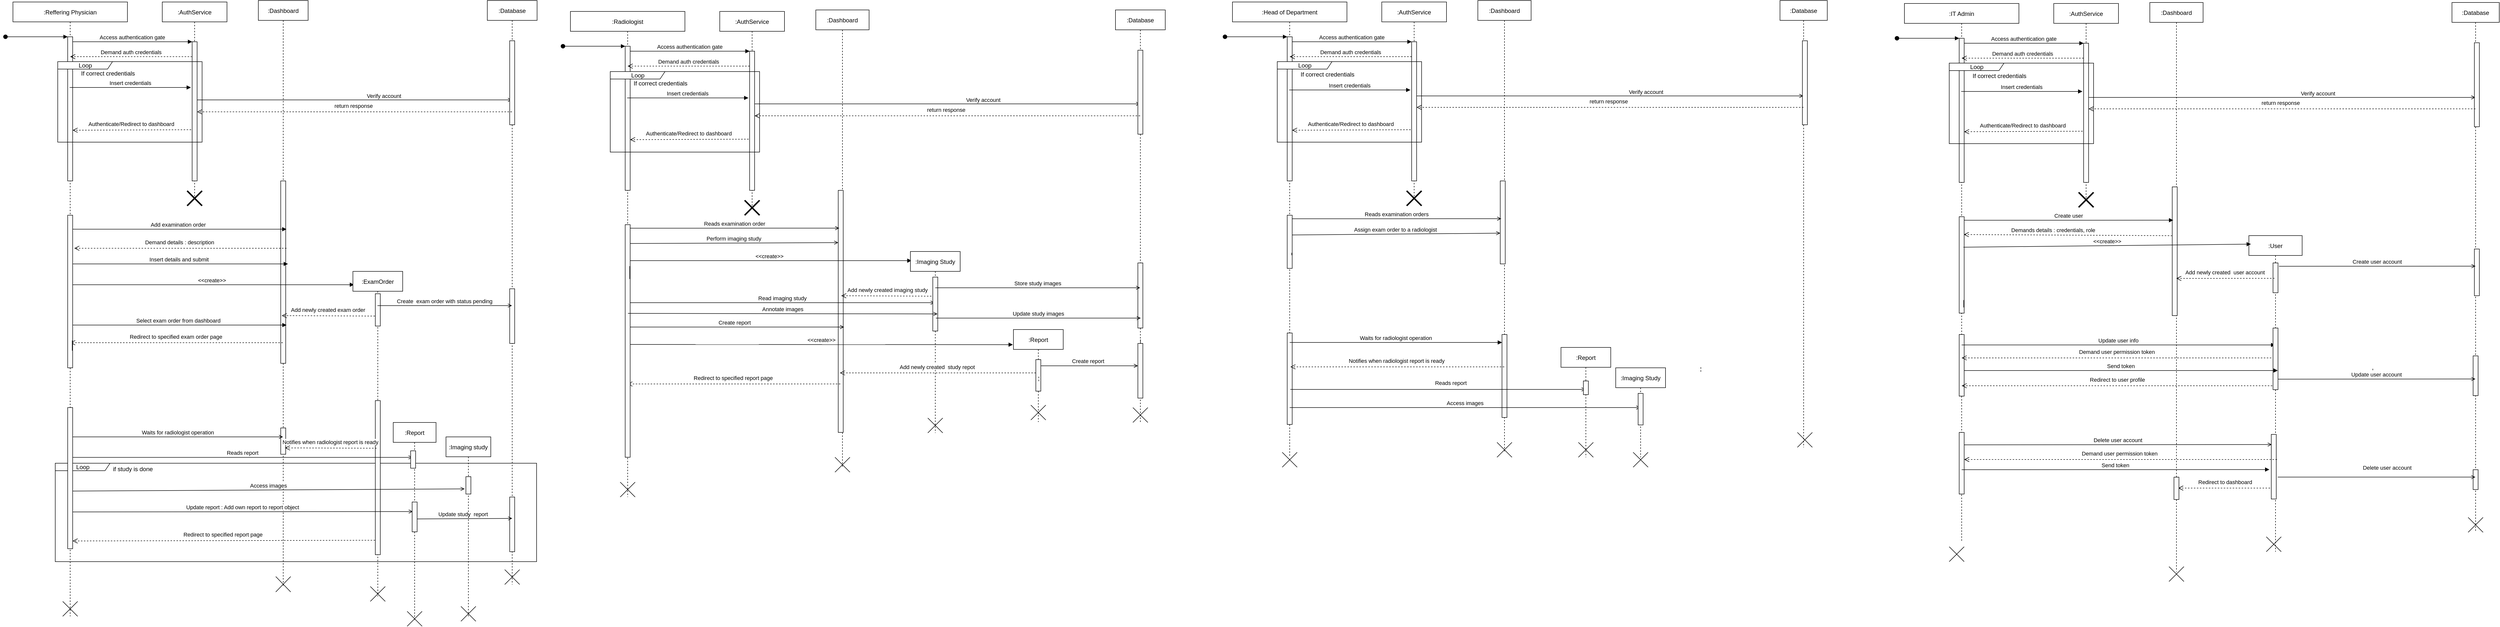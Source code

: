 <mxfile>
    <diagram id="kgpKYQtTHZ0yAKxKKP6v" name="Page-1">
        <mxGraphModel dx="2957" dy="983" grid="1" gridSize="10" guides="1" tooltips="1" connect="1" arrows="1" fold="1" page="1" pageScale="1" pageWidth="1200" pageHeight="1920" math="0" shadow="0">
            <root>
                <mxCell id="0"/>
                <mxCell id="1" parent="0"/>
                <mxCell id="320" value="Loop" style="shape=umlFrame;tabWidth=110;tabHeight=30;tabPosition=left;html=1;boundedLbl=1;labelInHeader=1;width=110;height=15;" parent="1" vertex="1">
                    <mxGeometry x="-1075" y="1012" width="967" height="198" as="geometry"/>
                </mxCell>
                <mxCell id="321" value="if study is done" style="text" parent="320" vertex="1">
                    <mxGeometry width="100" height="20" relative="1" as="geometry">
                        <mxPoint x="114" y="-2" as="offset"/>
                    </mxGeometry>
                </mxCell>
                <mxCell id="63" value=":Reffering Physician" style="shape=umlLifeline;perimeter=lifelinePerimeter;container=1;collapsible=0;recursiveResize=0;rounded=0;shadow=0;strokeWidth=1;" parent="1" vertex="1">
                    <mxGeometry x="-1160" y="84" width="230" height="1236" as="geometry"/>
                </mxCell>
                <mxCell id="64" value="" style="points=[];perimeter=orthogonalPerimeter;rounded=0;shadow=0;strokeWidth=1;" parent="63" vertex="1">
                    <mxGeometry x="110" y="70" width="10" height="290" as="geometry"/>
                </mxCell>
                <mxCell id="65" value="" style="verticalAlign=bottom;startArrow=oval;endArrow=block;startSize=8;shadow=0;strokeWidth=1;" parent="63" target="64" edge="1">
                    <mxGeometry x="0.167" y="10" relative="1" as="geometry">
                        <mxPoint x="-15" y="70" as="sourcePoint"/>
                        <mxPoint as="offset"/>
                    </mxGeometry>
                </mxCell>
                <mxCell id="94" value="" style="points=[];perimeter=orthogonalPerimeter;rounded=0;shadow=0;strokeWidth=1;" parent="63" vertex="1">
                    <mxGeometry x="110" y="816" width="10" height="284" as="geometry"/>
                </mxCell>
                <mxCell id="106" value="" style="shape=umlDestroy;" parent="63" vertex="1">
                    <mxGeometry x="100" y="1206" width="30" height="30" as="geometry"/>
                </mxCell>
                <mxCell id="67" value=":AuthService" style="shape=umlLifeline;perimeter=lifelinePerimeter;container=1;collapsible=0;recursiveResize=0;rounded=0;shadow=0;strokeWidth=1;" parent="1" vertex="1">
                    <mxGeometry x="-860" y="84" width="130" height="400" as="geometry"/>
                </mxCell>
                <mxCell id="68" value="" style="points=[];perimeter=orthogonalPerimeter;rounded=0;shadow=0;strokeWidth=1;" parent="67" vertex="1">
                    <mxGeometry x="60" y="80" width="10" height="280" as="geometry"/>
                </mxCell>
                <mxCell id="69" value="Demand auth credentials" style="verticalAlign=bottom;endArrow=open;dashed=1;endSize=8;exitX=0;exitY=0.95;shadow=0;strokeWidth=1;" parent="67" target="63" edge="1">
                    <mxGeometry relative="1" as="geometry">
                        <mxPoint x="-115" y="110.0" as="targetPoint"/>
                        <mxPoint x="60" y="110.0" as="sourcePoint"/>
                    </mxGeometry>
                </mxCell>
                <mxCell id="70" value="Loop" style="shape=umlFrame;tabWidth=110;tabHeight=30;tabPosition=left;html=1;boundedLbl=1;labelInHeader=1;width=110;height=15;" parent="67" vertex="1">
                    <mxGeometry x="-210" y="120" width="290" height="162" as="geometry"/>
                </mxCell>
                <mxCell id="71" value="If correct credentials" style="text" parent="70" vertex="1">
                    <mxGeometry width="100" height="20" relative="1" as="geometry">
                        <mxPoint x="45" y="10" as="offset"/>
                    </mxGeometry>
                </mxCell>
                <mxCell id="72" value="" style="shape=umlDestroy;whiteSpace=wrap;html=1;strokeWidth=3;" parent="67" vertex="1">
                    <mxGeometry x="50" y="380" width="30" height="30" as="geometry"/>
                </mxCell>
                <mxCell id="73" value="Access authentication gate" style="verticalAlign=bottom;endArrow=block;entryX=0;entryY=0;shadow=0;strokeWidth=1;" parent="1" source="64" target="68" edge="1">
                    <mxGeometry relative="1" as="geometry">
                        <mxPoint x="-875" y="164" as="sourcePoint"/>
                    </mxGeometry>
                </mxCell>
                <mxCell id="74" value="Authenticate/Redirect to dashboard" style="verticalAlign=bottom;endArrow=open;dashed=1;endSize=8;exitX=0;exitY=0.95;shadow=0;strokeWidth=1;entryX=0.103;entryY=0.75;entryDx=0;entryDy=0;entryPerimeter=0;" parent="1" edge="1">
                    <mxGeometry x="0.006" y="-3" relative="1" as="geometry">
                        <mxPoint x="-1040.13" y="342" as="targetPoint"/>
                        <mxPoint x="-802" y="341.0" as="sourcePoint"/>
                        <mxPoint as="offset"/>
                    </mxGeometry>
                </mxCell>
                <mxCell id="75" value="Verify account" style="verticalAlign=bottom;endArrow=open;shadow=0;strokeWidth=1;endFill=0;" parent="1" target="107" edge="1">
                    <mxGeometry x="0.187" y="-1" relative="1" as="geometry">
                        <mxPoint x="-790" y="281.0" as="sourcePoint"/>
                        <mxPoint x="-230.3" y="281.375" as="targetPoint"/>
                        <mxPoint as="offset"/>
                    </mxGeometry>
                </mxCell>
                <mxCell id="76" value=":Dashboard" style="shape=umlLifeline;perimeter=lifelinePerimeter;container=1;collapsible=0;recursiveResize=0;rounded=0;shadow=0;strokeWidth=1;" parent="1" vertex="1">
                    <mxGeometry x="-667" y="81" width="100" height="1180" as="geometry"/>
                </mxCell>
                <mxCell id="77" value="" style="points=[];perimeter=orthogonalPerimeter;rounded=0;shadow=0;strokeWidth=1;" parent="76" vertex="1">
                    <mxGeometry x="45" y="363" width="10" height="367" as="geometry"/>
                </mxCell>
                <mxCell id="78" value="" style="shape=umlDestroy;" parent="76" vertex="1">
                    <mxGeometry x="35" y="1159" width="30" height="31" as="geometry"/>
                </mxCell>
                <mxCell id="315" value="" style="points=[];perimeter=orthogonalPerimeter;rounded=0;shadow=0;strokeWidth=1;" parent="76" vertex="1">
                    <mxGeometry x="45" y="860" width="10" height="53" as="geometry"/>
                </mxCell>
                <mxCell id="79" value="Add examination order" style="verticalAlign=bottom;endArrow=block;shadow=0;strokeWidth=1;exitX=0.518;exitY=0.551;exitDx=0;exitDy=0;exitPerimeter=0;startArrow=none;" parent="1" edge="1">
                    <mxGeometry relative="1" as="geometry">
                        <mxPoint x="-1044.82" y="541.157" as="sourcePoint"/>
                        <mxPoint x="-610.5" y="541.157" as="targetPoint"/>
                    </mxGeometry>
                </mxCell>
                <mxCell id="80" value="Demand details : description" style="verticalAlign=bottom;endArrow=open;dashed=1;endSize=8;shadow=0;strokeWidth=1;entryX=0.536;entryY=0.627;entryDx=0;entryDy=0;entryPerimeter=0;" parent="1" edge="1">
                    <mxGeometry x="0.006" y="-3" relative="1" as="geometry">
                        <mxPoint x="-1036.72" y="579.49" as="targetPoint"/>
                        <mxPoint x="-610.5" y="579.49" as="sourcePoint"/>
                        <mxPoint as="offset"/>
                    </mxGeometry>
                </mxCell>
                <mxCell id="81" value="Insert details and submit" style="verticalAlign=bottom;endArrow=block;shadow=0;strokeWidth=1;" parent="1" edge="1">
                    <mxGeometry relative="1" as="geometry">
                        <mxPoint x="-1044.611" y="611" as="sourcePoint"/>
                        <mxPoint x="-607.5" y="611" as="targetPoint"/>
                    </mxGeometry>
                </mxCell>
                <mxCell id="82" value="Add newly created exam order" style="verticalAlign=bottom;endArrow=open;dashed=1;endSize=8;shadow=0;strokeWidth=1;exitX=0.442;exitY=0.116;exitDx=0;exitDy=0;exitPerimeter=0;" parent="1" edge="1">
                    <mxGeometry x="0.006" y="-3" relative="1" as="geometry">
                        <mxPoint x="-620" y="715" as="targetPoint"/>
                        <mxPoint x="-432.8" y="715.92" as="sourcePoint"/>
                        <mxPoint as="offset"/>
                    </mxGeometry>
                </mxCell>
                <mxCell id="84" value="&lt;&lt;create&gt;&gt;" style="verticalAlign=bottom;endArrow=block;shadow=0;strokeWidth=1;entryX=0.023;entryY=0.041;entryDx=0;entryDy=0;entryPerimeter=0;" parent="1" source="63" target="91" edge="1">
                    <mxGeometry relative="1" as="geometry">
                        <mxPoint x="-1010" y="652" as="sourcePoint"/>
                        <mxPoint x="-539.4" y="651.552" as="targetPoint"/>
                    </mxGeometry>
                </mxCell>
                <mxCell id="85" value="Select exam order from dashboard" style="verticalAlign=bottom;endArrow=block;shadow=0;strokeWidth=1;" parent="1" source="63" edge="1">
                    <mxGeometry relative="1" as="geometry">
                        <mxPoint x="-979.75" y="734" as="sourcePoint"/>
                        <mxPoint x="-610.25" y="734" as="targetPoint"/>
                    </mxGeometry>
                </mxCell>
                <mxCell id="87" value="Redirect to specified exam order page" style="verticalAlign=bottom;endArrow=open;dashed=1;endSize=8;shadow=0;strokeWidth=1;exitX=0.417;exitY=0.887;exitDx=0;exitDy=0;exitPerimeter=0;" parent="1" source="77" target="63" edge="1">
                    <mxGeometry x="0.004" y="-3" relative="1" as="geometry">
                        <mxPoint x="-984.95" y="771" as="targetPoint"/>
                        <mxPoint x="-609.05" y="771" as="sourcePoint"/>
                        <mxPoint as="offset"/>
                    </mxGeometry>
                </mxCell>
                <mxCell id="88" value="Insert credentials" style="verticalAlign=bottom;endArrow=block;entryX=0;entryY=0;shadow=0;strokeWidth=1;" parent="1" edge="1">
                    <mxGeometry relative="1" as="geometry">
                        <mxPoint x="-1046.038" y="255.998" as="sourcePoint"/>
                        <mxPoint x="-802.5" y="255.998" as="targetPoint"/>
                    </mxGeometry>
                </mxCell>
                <mxCell id="66" value="" style="points=[];perimeter=orthogonalPerimeter;rounded=0;shadow=0;strokeWidth=1;" parent="1" vertex="1">
                    <mxGeometry x="-1050" y="513" width="10" height="307" as="geometry"/>
                </mxCell>
                <mxCell id="90" value="" style="verticalAlign=bottom;endArrow=none;shadow=0;strokeWidth=1;exitX=0.518;exitY=0.551;exitDx=0;exitDy=0;exitPerimeter=0;" parent="1" source="63" target="66" edge="1">
                    <mxGeometry relative="1" as="geometry">
                        <mxPoint x="-1040.86" y="563.37" as="sourcePoint"/>
                        <mxPoint x="-610.5" y="563.37" as="targetPoint"/>
                    </mxGeometry>
                </mxCell>
                <mxCell id="91" value=":ExamOrder" style="shape=umlLifeline;perimeter=lifelinePerimeter;container=1;collapsible=0;recursiveResize=0;rounded=0;shadow=0;strokeWidth=1;" parent="1" vertex="1">
                    <mxGeometry x="-477" y="626" width="100" height="654" as="geometry"/>
                </mxCell>
                <mxCell id="92" value="" style="points=[];perimeter=orthogonalPerimeter;rounded=0;shadow=0;strokeWidth=1;" parent="91" vertex="1">
                    <mxGeometry x="45" y="260" width="10" height="310" as="geometry"/>
                </mxCell>
                <mxCell id="171" value="" style="points=[];perimeter=orthogonalPerimeter;rounded=0;shadow=0;strokeWidth=1;" parent="91" vertex="1">
                    <mxGeometry x="45" y="45" width="10" height="65" as="geometry"/>
                </mxCell>
                <mxCell id="95" value="Waits for radiologist operation" style="verticalAlign=bottom;endArrow=open;shadow=0;strokeWidth=1;endFill=0;" parent="1" target="76" edge="1">
                    <mxGeometry relative="1" as="geometry">
                        <mxPoint x="-1040.001" y="959" as="sourcePoint"/>
                        <mxPoint x="-650" y="959" as="targetPoint"/>
                    </mxGeometry>
                </mxCell>
                <mxCell id="96" value="Notifies when radiologist report is ready" style="verticalAlign=bottom;endArrow=open;dashed=1;endSize=8;shadow=0;strokeWidth=1;exitX=0.474;exitY=0.611;exitDx=0;exitDy=0;exitPerimeter=0;entryX=0.535;entryY=0.783;entryDx=0;entryDy=0;entryPerimeter=0;" parent="1" edge="1">
                    <mxGeometry x="0.006" y="-3" relative="1" as="geometry">
                        <mxPoint x="-613.5" y="981.157" as="targetPoint"/>
                        <mxPoint x="-429.6" y="981.82" as="sourcePoint"/>
                        <mxPoint as="offset"/>
                    </mxGeometry>
                </mxCell>
                <mxCell id="97" value="Access images" style="verticalAlign=bottom;endArrow=open;shadow=0;strokeWidth=1;endFill=0;entryX=-0.266;entryY=0.705;entryDx=0;entryDy=0;entryPerimeter=0;" parent="1" target="313" edge="1">
                    <mxGeometry relative="1" as="geometry">
                        <mxPoint x="-1040.001" y="1068" as="sourcePoint"/>
                        <mxPoint x="-490.5" y="1068" as="targetPoint"/>
                    </mxGeometry>
                </mxCell>
                <mxCell id="99" value="Reads report" style="verticalAlign=bottom;endArrow=open;shadow=0;strokeWidth=1;endFill=0;entryX=0.453;entryY=0.163;entryDx=0;entryDy=0;entryPerimeter=0;" parent="1" edge="1">
                    <mxGeometry relative="1" as="geometry">
                        <mxPoint x="-1040" y="1000.2" as="sourcePoint"/>
                        <mxPoint x="-357.042" y="1000.2" as="targetPoint"/>
                    </mxGeometry>
                </mxCell>
                <mxCell id="104" value="Update report : Add own report to report object" style="verticalAlign=bottom;endArrow=open;shadow=0;strokeWidth=1;endFill=0;entryX=0.456;entryY=0.448;entryDx=0;entryDy=0;entryPerimeter=0;" parent="1" target="306" edge="1">
                    <mxGeometry relative="1" as="geometry">
                        <mxPoint x="-1040" y="1110" as="sourcePoint"/>
                        <mxPoint x="-485" y="1110" as="targetPoint"/>
                    </mxGeometry>
                </mxCell>
                <mxCell id="107" value=":Database" style="shape=umlLifeline;perimeter=lifelinePerimeter;container=1;collapsible=0;recursiveResize=0;rounded=0;shadow=0;strokeWidth=1;" parent="1" vertex="1">
                    <mxGeometry x="-207" y="81" width="100" height="1175" as="geometry"/>
                </mxCell>
                <mxCell id="108" value="" style="points=[];perimeter=orthogonalPerimeter;rounded=0;shadow=0;strokeWidth=1;" parent="107" vertex="1">
                    <mxGeometry x="45" y="81" width="10" height="169" as="geometry"/>
                </mxCell>
                <mxCell id="110" value="" style="points=[];perimeter=orthogonalPerimeter;rounded=0;shadow=0;strokeWidth=1;" parent="107" vertex="1">
                    <mxGeometry x="45" y="580" width="10" height="110" as="geometry"/>
                </mxCell>
                <mxCell id="114" value="" style="shape=umlDestroy;" parent="107" vertex="1">
                    <mxGeometry x="35" y="1145" width="30" height="30" as="geometry"/>
                </mxCell>
                <mxCell id="301" value="" style="points=[];perimeter=orthogonalPerimeter;rounded=0;shadow=0;strokeWidth=1;" parent="107" vertex="1">
                    <mxGeometry x="45" y="999" width="10" height="110" as="geometry"/>
                </mxCell>
                <mxCell id="109" value="return response" style="verticalAlign=bottom;endArrow=open;dashed=1;endSize=8;shadow=0;strokeWidth=1;" parent="1" source="107" edge="1">
                    <mxGeometry x="0.006" y="-3" relative="1" as="geometry">
                        <mxPoint x="-790" y="305" as="targetPoint"/>
                        <mxPoint x="-227.9" y="307.05" as="sourcePoint"/>
                        <mxPoint as="offset"/>
                    </mxGeometry>
                </mxCell>
                <mxCell id="111" value="Create  exam order with status pending" style="verticalAlign=bottom;endArrow=open;shadow=0;strokeWidth=1;startArrow=none;exitX=0.494;exitY=0.182;exitDx=0;exitDy=0;exitPerimeter=0;endFill=0;" parent="1" target="107" edge="1">
                    <mxGeometry relative="1" as="geometry">
                        <mxPoint x="-427.6" y="694.84" as="sourcePoint"/>
                        <mxPoint x="-220" y="695" as="targetPoint"/>
                    </mxGeometry>
                </mxCell>
                <mxCell id="113" value="Update study  report" style="verticalAlign=bottom;endArrow=open;shadow=0;strokeWidth=1;startArrow=none;exitX=0.403;exitY=0.319;exitDx=0;exitDy=0;exitPerimeter=0;endFill=0;" parent="1" edge="1">
                    <mxGeometry relative="1" as="geometry">
                        <mxPoint x="-353.97" y="1124.14" as="sourcePoint"/>
                        <mxPoint x="-157" y="1123" as="targetPoint"/>
                    </mxGeometry>
                </mxCell>
                <mxCell id="115" value=":Radiologist" style="shape=umlLifeline;perimeter=lifelinePerimeter;container=1;collapsible=0;recursiveResize=0;rounded=0;shadow=0;strokeWidth=1;" parent="1" vertex="1">
                    <mxGeometry x="-40" y="103" width="230" height="977" as="geometry"/>
                </mxCell>
                <mxCell id="116" value="" style="points=[];perimeter=orthogonalPerimeter;rounded=0;shadow=0;strokeWidth=1;" parent="115" vertex="1">
                    <mxGeometry x="110" y="70" width="10" height="290" as="geometry"/>
                </mxCell>
                <mxCell id="117" value="" style="verticalAlign=bottom;startArrow=oval;endArrow=block;startSize=8;shadow=0;strokeWidth=1;" parent="115" target="116" edge="1">
                    <mxGeometry x="0.167" y="10" relative="1" as="geometry">
                        <mxPoint x="-15" y="70" as="sourcePoint"/>
                        <mxPoint as="offset"/>
                    </mxGeometry>
                </mxCell>
                <mxCell id="119" value="" style="shape=umlDestroy;" parent="115" vertex="1">
                    <mxGeometry x="100" y="947" width="30" height="30" as="geometry"/>
                </mxCell>
                <mxCell id="120" value=":AuthService" style="shape=umlLifeline;perimeter=lifelinePerimeter;container=1;collapsible=0;recursiveResize=0;rounded=0;shadow=0;strokeWidth=1;" parent="1" vertex="1">
                    <mxGeometry x="260" y="103" width="130" height="400" as="geometry"/>
                </mxCell>
                <mxCell id="121" value="" style="points=[];perimeter=orthogonalPerimeter;rounded=0;shadow=0;strokeWidth=1;" parent="120" vertex="1">
                    <mxGeometry x="60" y="80" width="10" height="280" as="geometry"/>
                </mxCell>
                <mxCell id="122" value="Demand auth credentials" style="verticalAlign=bottom;endArrow=open;dashed=1;endSize=8;exitX=0;exitY=0.95;shadow=0;strokeWidth=1;" parent="120" target="115" edge="1">
                    <mxGeometry relative="1" as="geometry">
                        <mxPoint x="-115" y="110.0" as="targetPoint"/>
                        <mxPoint x="60" y="110.0" as="sourcePoint"/>
                    </mxGeometry>
                </mxCell>
                <mxCell id="123" value="Loop" style="shape=umlFrame;tabWidth=110;tabHeight=30;tabPosition=left;html=1;boundedLbl=1;labelInHeader=1;width=110;height=15;" parent="120" vertex="1">
                    <mxGeometry x="-220" y="121" width="300" height="162" as="geometry"/>
                </mxCell>
                <mxCell id="124" value="If correct credentials" style="text" parent="123" vertex="1">
                    <mxGeometry width="100" height="20" relative="1" as="geometry">
                        <mxPoint x="45" y="10" as="offset"/>
                    </mxGeometry>
                </mxCell>
                <mxCell id="125" value="" style="shape=umlDestroy;whiteSpace=wrap;html=1;strokeWidth=3;" parent="120" vertex="1">
                    <mxGeometry x="50" y="380" width="30" height="30" as="geometry"/>
                </mxCell>
                <mxCell id="126" value="Access authentication gate" style="verticalAlign=bottom;endArrow=block;entryX=0;entryY=0;shadow=0;strokeWidth=1;" parent="1" source="116" target="121" edge="1">
                    <mxGeometry relative="1" as="geometry">
                        <mxPoint x="245" y="183" as="sourcePoint"/>
                    </mxGeometry>
                </mxCell>
                <mxCell id="127" value="Authenticate/Redirect to dashboard" style="verticalAlign=bottom;endArrow=open;dashed=1;endSize=8;exitX=0;exitY=0.95;shadow=0;strokeWidth=1;entryX=0.103;entryY=0.75;entryDx=0;entryDy=0;entryPerimeter=0;" parent="1" edge="1">
                    <mxGeometry x="0.006" y="-3" relative="1" as="geometry">
                        <mxPoint x="79.87" y="361" as="targetPoint"/>
                        <mxPoint x="318" y="360.0" as="sourcePoint"/>
                        <mxPoint as="offset"/>
                    </mxGeometry>
                </mxCell>
                <mxCell id="128" value="Verify account" style="verticalAlign=bottom;endArrow=open;shadow=0;strokeWidth=1;endFill=0;" parent="1" edge="1">
                    <mxGeometry x="0.187" y="-1" relative="1" as="geometry">
                        <mxPoint x="330" y="289.0" as="sourcePoint"/>
                        <mxPoint x="1104.5" y="289.0" as="targetPoint"/>
                        <mxPoint as="offset"/>
                    </mxGeometry>
                </mxCell>
                <mxCell id="129" value=":Dashboard" style="shape=umlLifeline;perimeter=lifelinePerimeter;container=1;collapsible=0;recursiveResize=0;rounded=0;shadow=0;strokeWidth=1;" parent="1" vertex="1">
                    <mxGeometry x="453" y="100" width="107" height="920" as="geometry"/>
                </mxCell>
                <mxCell id="130" value="" style="points=[];perimeter=orthogonalPerimeter;rounded=0;shadow=0;strokeWidth=1;" parent="129" vertex="1">
                    <mxGeometry x="45" y="363" width="10" height="487" as="geometry"/>
                </mxCell>
                <mxCell id="157" value="Perform imaging study" style="verticalAlign=bottom;endArrow=open;shadow=0;strokeWidth=1;exitX=0.847;exitY=0.081;exitDx=0;exitDy=0;exitPerimeter=0;startArrow=none;endFill=0;" parent="129" source="140" edge="1">
                    <mxGeometry relative="1" as="geometry">
                        <mxPoint x="-389.32" y="468.157" as="sourcePoint"/>
                        <mxPoint x="45" y="468.157" as="targetPoint"/>
                    </mxGeometry>
                </mxCell>
                <mxCell id="134" value="Read imaging study" style="verticalAlign=bottom;endArrow=open;shadow=0;strokeWidth=1;exitX=1.067;exitY=0.348;exitDx=0;exitDy=0;exitPerimeter=0;endFill=0;" parent="129" edge="1">
                    <mxGeometry relative="1" as="geometry">
                        <mxPoint x="-373.0" y="588.996" as="sourcePoint"/>
                        <mxPoint x="238.83" y="588.996" as="targetPoint"/>
                    </mxGeometry>
                </mxCell>
                <mxCell id="132" value="Reads examination order" style="verticalAlign=bottom;endArrow=open;shadow=0;strokeWidth=1;exitX=0.518;exitY=0.551;exitDx=0;exitDy=0;exitPerimeter=0;startArrow=none;endFill=0;" parent="1" edge="1">
                    <mxGeometry relative="1" as="geometry">
                        <mxPoint x="80.0" y="539.157" as="sourcePoint"/>
                        <mxPoint x="500" y="539" as="targetPoint"/>
                    </mxGeometry>
                </mxCell>
                <mxCell id="135" value="Add newly created imaging study" style="verticalAlign=bottom;endArrow=open;dashed=1;endSize=8;shadow=0;strokeWidth=1;exitX=0.442;exitY=0.116;exitDx=0;exitDy=0;exitPerimeter=0;" parent="1" edge="1">
                    <mxGeometry x="0.006" y="-3" relative="1" as="geometry">
                        <mxPoint x="504" y="675" as="targetPoint"/>
                        <mxPoint x="691.2" y="675.92" as="sourcePoint"/>
                        <mxPoint as="offset"/>
                    </mxGeometry>
                </mxCell>
                <mxCell id="136" value="&lt;&lt;create&gt;&gt;" style="verticalAlign=bottom;endArrow=block;shadow=0;strokeWidth=1;entryX=0.023;entryY=0.041;entryDx=0;entryDy=0;entryPerimeter=0;" parent="1" edge="1">
                    <mxGeometry relative="1" as="geometry">
                        <mxPoint x="74.5" y="604.42" as="sourcePoint"/>
                        <mxPoint x="645.3" y="604.42" as="targetPoint"/>
                    </mxGeometry>
                </mxCell>
                <mxCell id="137" value="Create report" style="verticalAlign=bottom;endArrow=open;shadow=0;strokeWidth=1;endFill=0;" parent="1" edge="1">
                    <mxGeometry relative="1" as="geometry">
                        <mxPoint x="70" y="738" as="sourcePoint"/>
                        <mxPoint x="509.75" y="738" as="targetPoint"/>
                    </mxGeometry>
                </mxCell>
                <mxCell id="138" value="Redirect to specified report page" style="verticalAlign=bottom;endArrow=open;dashed=1;endSize=8;shadow=0;strokeWidth=1;exitX=0.417;exitY=0.887;exitDx=0;exitDy=0;exitPerimeter=0;" parent="1" edge="1">
                    <mxGeometry x="0.006" y="-3" relative="1" as="geometry">
                        <mxPoint x="74.324" y="852.529" as="targetPoint"/>
                        <mxPoint x="502.17" y="852.529" as="sourcePoint"/>
                        <mxPoint as="offset"/>
                    </mxGeometry>
                </mxCell>
                <mxCell id="139" value="Insert credentials" style="verticalAlign=bottom;endArrow=block;entryX=0;entryY=0;shadow=0;strokeWidth=1;" parent="1" edge="1">
                    <mxGeometry relative="1" as="geometry">
                        <mxPoint x="74.071" y="276.998" as="sourcePoint"/>
                        <mxPoint x="317.5" y="276.998" as="targetPoint"/>
                    </mxGeometry>
                </mxCell>
                <mxCell id="140" value="" style="points=[];perimeter=orthogonalPerimeter;rounded=0;shadow=0;strokeWidth=1;" parent="1" vertex="1">
                    <mxGeometry x="70" y="532" width="10" height="468" as="geometry"/>
                </mxCell>
                <mxCell id="141" value="" style="verticalAlign=bottom;endArrow=none;shadow=0;strokeWidth=1;exitX=0.518;exitY=0.551;exitDx=0;exitDy=0;exitPerimeter=0;" parent="1" source="115" target="140" edge="1">
                    <mxGeometry relative="1" as="geometry">
                        <mxPoint x="79.14" y="582.37" as="sourcePoint"/>
                        <mxPoint x="509.5" y="582.37" as="targetPoint"/>
                    </mxGeometry>
                </mxCell>
                <mxCell id="142" value=":Imaging Study" style="shape=umlLifeline;perimeter=lifelinePerimeter;container=1;collapsible=0;recursiveResize=0;rounded=0;shadow=0;strokeWidth=1;" parent="1" vertex="1">
                    <mxGeometry x="643" y="586" width="100" height="365" as="geometry"/>
                </mxCell>
                <mxCell id="172" value="" style="points=[];perimeter=orthogonalPerimeter;rounded=0;shadow=0;strokeWidth=1;" parent="142" vertex="1">
                    <mxGeometry x="45" y="51.5" width="10" height="108.5" as="geometry"/>
                </mxCell>
                <mxCell id="177" value="" style="shape=umlDestroy;" parent="142" vertex="1">
                    <mxGeometry x="35" y="335" width="30" height="30" as="geometry"/>
                </mxCell>
                <mxCell id="150" value=":Database" style="shape=umlLifeline;perimeter=lifelinePerimeter;container=1;collapsible=0;recursiveResize=0;rounded=0;shadow=0;strokeWidth=1;" parent="1" vertex="1">
                    <mxGeometry x="1055" y="100" width="100" height="830" as="geometry"/>
                </mxCell>
                <mxCell id="151" value="" style="points=[];perimeter=orthogonalPerimeter;rounded=0;shadow=0;strokeWidth=1;" parent="150" vertex="1">
                    <mxGeometry x="45" y="81" width="10" height="169" as="geometry"/>
                </mxCell>
                <mxCell id="152" value="" style="points=[];perimeter=orthogonalPerimeter;rounded=0;shadow=0;strokeWidth=1;" parent="150" vertex="1">
                    <mxGeometry x="45" y="509" width="10" height="131" as="geometry"/>
                </mxCell>
                <mxCell id="153" value="" style="shape=umlDestroy;" parent="150" vertex="1">
                    <mxGeometry x="35" y="800" width="30" height="30" as="geometry"/>
                </mxCell>
                <mxCell id="154" value="return response" style="verticalAlign=bottom;endArrow=open;dashed=1;endSize=8;shadow=0;strokeWidth=1;" parent="1" edge="1">
                    <mxGeometry x="0.006" y="-3" relative="1" as="geometry">
                        <mxPoint x="330" y="313" as="targetPoint"/>
                        <mxPoint x="1104.5" y="313" as="sourcePoint"/>
                        <mxPoint as="offset"/>
                    </mxGeometry>
                </mxCell>
                <mxCell id="155" value="Store study images" style="verticalAlign=bottom;endArrow=open;shadow=0;strokeWidth=1;startArrow=none;endFill=0;" parent="1" target="150" edge="1">
                    <mxGeometry relative="1" as="geometry">
                        <mxPoint x="693" y="659" as="sourcePoint"/>
                        <mxPoint x="900" y="656" as="targetPoint"/>
                    </mxGeometry>
                </mxCell>
                <mxCell id="158" value=":Report" style="shape=umlLifeline;perimeter=lifelinePerimeter;container=1;collapsible=0;recursiveResize=0;rounded=0;shadow=0;strokeWidth=1;" parent="1" vertex="1">
                    <mxGeometry x="850" y="743" width="100" height="186" as="geometry"/>
                </mxCell>
                <mxCell id="160" value="" style="shape=umlDestroy;" parent="158" vertex="1">
                    <mxGeometry x="35" y="152" width="30" height="30" as="geometry"/>
                </mxCell>
                <mxCell id="161" value="&lt;&lt;create&gt;&gt;" style="verticalAlign=bottom;endArrow=block;shadow=0;strokeWidth=1;entryX=-0.012;entryY=0.033;entryDx=0;entryDy=0;entryPerimeter=0;" parent="1" edge="1">
                    <mxGeometry relative="1" as="geometry">
                        <mxPoint x="80" y="773" as="sourcePoint"/>
                        <mxPoint x="848.8" y="773.46" as="targetPoint"/>
                    </mxGeometry>
                </mxCell>
                <mxCell id="162" value="Create report" style="verticalAlign=bottom;endArrow=open;shadow=0;strokeWidth=1;startArrow=none;endFill=0;entryX=0.478;entryY=0.476;entryDx=0;entryDy=0;entryPerimeter=0;" parent="1" edge="1">
                    <mxGeometry x="1" y="-105" relative="1" as="geometry">
                        <mxPoint x="1105.2" y="763" as="sourcePoint"/>
                        <mxPoint x="1105.2" y="815.46" as="targetPoint"/>
                        <mxPoint as="offset"/>
                    </mxGeometry>
                </mxCell>
                <mxCell id="163" value="" style="points=[];perimeter=orthogonalPerimeter;rounded=0;shadow=0;strokeWidth=1;" parent="1" vertex="1">
                    <mxGeometry x="1100" y="771" width="10" height="110" as="geometry"/>
                </mxCell>
                <mxCell id="164" value="" style="verticalAlign=bottom;endArrow=open;shadow=0;strokeWidth=1;startArrow=none;endFill=0;" parent="1" edge="1">
                    <mxGeometry relative="1" as="geometry">
                        <mxPoint x="900" y="816" as="sourcePoint"/>
                        <mxPoint x="1100" y="816" as="targetPoint"/>
                    </mxGeometry>
                </mxCell>
                <mxCell id="168" value="Add newly created  study repot" style="verticalAlign=bottom;endArrow=open;dashed=1;endSize=8;shadow=0;strokeWidth=1;startArrow=none;entryX=0.338;entryY=0.709;entryDx=0;entryDy=0;entryPerimeter=0;" parent="1" edge="1">
                    <mxGeometry x="0.006" y="-3" relative="1" as="geometry">
                        <mxPoint x="501.38" y="830.283" as="targetPoint"/>
                        <mxPoint x="895" y="830.283" as="sourcePoint"/>
                        <mxPoint as="offset"/>
                    </mxGeometry>
                </mxCell>
                <mxCell id="174" value="" style="points=[];perimeter=orthogonalPerimeter;rounded=0;shadow=0;strokeWidth=1;" parent="1" vertex="1">
                    <mxGeometry x="895" y="803.5" width="10" height="63.5" as="geometry"/>
                </mxCell>
                <mxCell id="175" value="" style="verticalAlign=bottom;endArrow=none;dashed=1;endSize=8;shadow=0;strokeWidth=1;" parent="1" target="174" edge="1">
                    <mxGeometry x="0.006" y="-3" relative="1" as="geometry">
                        <mxPoint x="700" y="837.82" as="targetPoint"/>
                        <mxPoint x="901" y="837.82" as="sourcePoint"/>
                        <mxPoint as="offset"/>
                    </mxGeometry>
                </mxCell>
                <mxCell id="131" value="" style="shape=umlDestroy;" parent="1" vertex="1">
                    <mxGeometry x="491.5" y="1000" width="30" height="30" as="geometry"/>
                </mxCell>
                <mxCell id="178" value=":Head of Department" style="shape=umlLifeline;perimeter=lifelinePerimeter;container=1;collapsible=0;recursiveResize=0;rounded=0;shadow=0;strokeWidth=1;" parent="1" vertex="1">
                    <mxGeometry x="1290" y="84" width="230" height="916" as="geometry"/>
                </mxCell>
                <mxCell id="179" value="" style="points=[];perimeter=orthogonalPerimeter;rounded=0;shadow=0;strokeWidth=1;" parent="178" vertex="1">
                    <mxGeometry x="110" y="70" width="10" height="290" as="geometry"/>
                </mxCell>
                <mxCell id="180" value="" style="verticalAlign=bottom;startArrow=oval;endArrow=block;startSize=8;shadow=0;strokeWidth=1;" parent="178" target="179" edge="1">
                    <mxGeometry x="0.167" y="10" relative="1" as="geometry">
                        <mxPoint x="-15" y="70" as="sourcePoint"/>
                        <mxPoint as="offset"/>
                    </mxGeometry>
                </mxCell>
                <mxCell id="229" value="" style="points=[];perimeter=orthogonalPerimeter;rounded=0;shadow=0;strokeWidth=1;" parent="178" vertex="1">
                    <mxGeometry x="110" y="666" width="10" height="184" as="geometry"/>
                </mxCell>
                <mxCell id="182" value=":AuthService" style="shape=umlLifeline;perimeter=lifelinePerimeter;container=1;collapsible=0;recursiveResize=0;rounded=0;shadow=0;strokeWidth=1;" parent="1" vertex="1">
                    <mxGeometry x="1590" y="84" width="130" height="400" as="geometry"/>
                </mxCell>
                <mxCell id="183" value="" style="points=[];perimeter=orthogonalPerimeter;rounded=0;shadow=0;strokeWidth=1;" parent="182" vertex="1">
                    <mxGeometry x="60" y="80" width="10" height="280" as="geometry"/>
                </mxCell>
                <mxCell id="184" value="Demand auth credentials" style="verticalAlign=bottom;endArrow=open;dashed=1;endSize=8;exitX=0;exitY=0.95;shadow=0;strokeWidth=1;" parent="182" target="178" edge="1">
                    <mxGeometry relative="1" as="geometry">
                        <mxPoint x="-115" y="110.0" as="targetPoint"/>
                        <mxPoint x="60" y="110.0" as="sourcePoint"/>
                    </mxGeometry>
                </mxCell>
                <mxCell id="185" value="Loop" style="shape=umlFrame;tabWidth=110;tabHeight=30;tabPosition=left;html=1;boundedLbl=1;labelInHeader=1;width=110;height=15;" parent="182" vertex="1">
                    <mxGeometry x="-210" y="120" width="290" height="162" as="geometry"/>
                </mxCell>
                <mxCell id="186" value="If correct credentials" style="text" parent="185" vertex="1">
                    <mxGeometry width="100" height="20" relative="1" as="geometry">
                        <mxPoint x="45" y="12" as="offset"/>
                    </mxGeometry>
                </mxCell>
                <mxCell id="187" value="" style="shape=umlDestroy;whiteSpace=wrap;html=1;strokeWidth=3;" parent="182" vertex="1">
                    <mxGeometry x="50" y="380" width="30" height="30" as="geometry"/>
                </mxCell>
                <mxCell id="188" value="Access authentication gate" style="verticalAlign=bottom;endArrow=block;entryX=0;entryY=0;shadow=0;strokeWidth=1;" parent="1" source="179" target="183" edge="1">
                    <mxGeometry relative="1" as="geometry">
                        <mxPoint x="1575" y="164" as="sourcePoint"/>
                    </mxGeometry>
                </mxCell>
                <mxCell id="189" value="Authenticate/Redirect to dashboard" style="verticalAlign=bottom;endArrow=open;dashed=1;endSize=8;exitX=0;exitY=0.95;shadow=0;strokeWidth=1;entryX=0.103;entryY=0.75;entryDx=0;entryDy=0;entryPerimeter=0;" parent="1" edge="1">
                    <mxGeometry x="0.006" y="-3" relative="1" as="geometry">
                        <mxPoint x="1409.87" y="342" as="targetPoint"/>
                        <mxPoint x="1648" y="341.0" as="sourcePoint"/>
                        <mxPoint as="offset"/>
                    </mxGeometry>
                </mxCell>
                <mxCell id="190" value="Verify account" style="verticalAlign=bottom;endArrow=open;shadow=0;strokeWidth=1;endFill=0;" parent="1" edge="1">
                    <mxGeometry x="0.187" y="-1" relative="1" as="geometry">
                        <mxPoint x="1660" y="273.0" as="sourcePoint"/>
                        <mxPoint x="2437" y="273.0" as="targetPoint"/>
                        <mxPoint as="offset"/>
                    </mxGeometry>
                </mxCell>
                <mxCell id="191" value=":Dashboard" style="shape=umlLifeline;perimeter=lifelinePerimeter;container=1;collapsible=0;recursiveResize=0;rounded=0;shadow=0;strokeWidth=1;" parent="1" vertex="1">
                    <mxGeometry x="1783" y="81" width="107" height="909" as="geometry"/>
                </mxCell>
                <mxCell id="192" value="" style="points=[];perimeter=orthogonalPerimeter;rounded=0;shadow=0;strokeWidth=1;" parent="191" vertex="1">
                    <mxGeometry x="45" y="363" width="10" height="167" as="geometry"/>
                </mxCell>
                <mxCell id="193" value="Assign exam order to a radiologist" style="verticalAlign=bottom;endArrow=open;shadow=0;strokeWidth=1;exitX=0.766;exitY=0.371;exitDx=0;exitDy=0;exitPerimeter=0;startArrow=none;endFill=0;" parent="191" source="201" edge="1">
                    <mxGeometry relative="1" as="geometry">
                        <mxPoint x="-389.32" y="468.157" as="sourcePoint"/>
                        <mxPoint x="45" y="468.157" as="targetPoint"/>
                    </mxGeometry>
                </mxCell>
                <mxCell id="278" value="" style="points=[];perimeter=orthogonalPerimeter;rounded=0;shadow=0;strokeWidth=1;" parent="191" vertex="1">
                    <mxGeometry x="48.5" y="672" width="10" height="167" as="geometry"/>
                </mxCell>
                <mxCell id="224" value="Waits for radiologist operation" style="verticalAlign=bottom;endArrow=block;shadow=0;strokeWidth=1;" parent="191" source="178" edge="1">
                    <mxGeometry relative="1" as="geometry">
                        <mxPoint x="-346.5" y="679" as="sourcePoint"/>
                        <mxPoint x="48.5" y="688" as="targetPoint"/>
                    </mxGeometry>
                </mxCell>
                <mxCell id="194" value="Reads examination orders" style="verticalAlign=bottom;endArrow=open;shadow=0;strokeWidth=1;exitX=0.518;exitY=0.551;exitDx=0;exitDy=0;exitPerimeter=0;startArrow=none;endFill=0;" parent="1" edge="1">
                    <mxGeometry relative="1" as="geometry">
                        <mxPoint x="1410.0" y="520.157" as="sourcePoint"/>
                        <mxPoint x="1830" y="520" as="targetPoint"/>
                    </mxGeometry>
                </mxCell>
                <mxCell id="200" value="Insert credentials" style="verticalAlign=bottom;endArrow=block;entryX=0;entryY=0;shadow=0;strokeWidth=1;" parent="1" edge="1">
                    <mxGeometry relative="1" as="geometry">
                        <mxPoint x="1404.071" y="260.998" as="sourcePoint"/>
                        <mxPoint x="1647.5" y="260.998" as="targetPoint"/>
                    </mxGeometry>
                </mxCell>
                <mxCell id="201" value="" style="points=[];perimeter=orthogonalPerimeter;rounded=0;shadow=0;strokeWidth=1;" parent="1" vertex="1">
                    <mxGeometry x="1400" y="513" width="10" height="107" as="geometry"/>
                </mxCell>
                <mxCell id="202" value="" style="verticalAlign=bottom;endArrow=none;shadow=0;strokeWidth=1;exitX=0.518;exitY=0.551;exitDx=0;exitDy=0;exitPerimeter=0;" parent="1" source="178" target="201" edge="1">
                    <mxGeometry relative="1" as="geometry">
                        <mxPoint x="1409.14" y="563.37" as="sourcePoint"/>
                        <mxPoint x="1839.5" y="563.37" as="targetPoint"/>
                    </mxGeometry>
                </mxCell>
                <mxCell id="206" value=":Database" style="shape=umlLifeline;perimeter=lifelinePerimeter;container=1;collapsible=0;recursiveResize=0;rounded=0;shadow=0;strokeWidth=1;" parent="1" vertex="1">
                    <mxGeometry x="2390" y="81" width="95" height="899" as="geometry"/>
                </mxCell>
                <mxCell id="207" value="" style="points=[];perimeter=orthogonalPerimeter;rounded=0;shadow=0;strokeWidth=1;" parent="206" vertex="1">
                    <mxGeometry x="45" y="81" width="10" height="169" as="geometry"/>
                </mxCell>
                <mxCell id="209" value="" style="shape=umlDestroy;" parent="206" vertex="1">
                    <mxGeometry x="35" y="869" width="30" height="30" as="geometry"/>
                </mxCell>
                <mxCell id="210" value="return response" style="verticalAlign=bottom;endArrow=open;dashed=1;endSize=8;shadow=0;strokeWidth=1;" parent="1" edge="1">
                    <mxGeometry x="0.006" y="-3" relative="1" as="geometry">
                        <mxPoint x="1660" y="296" as="targetPoint"/>
                        <mxPoint x="2437" y="296" as="sourcePoint"/>
                        <mxPoint as="offset"/>
                    </mxGeometry>
                </mxCell>
                <mxCell id="220" value="" style="verticalAlign=bottom;endArrow=none;dashed=1;endSize=8;shadow=0;strokeWidth=1;" parent="1" edge="1">
                    <mxGeometry x="0.006" y="-3" relative="1" as="geometry">
                        <mxPoint x="2231" y="829.1" as="targetPoint"/>
                        <mxPoint x="2231.0" y="818.82" as="sourcePoint"/>
                        <mxPoint as="offset"/>
                    </mxGeometry>
                </mxCell>
                <mxCell id="225" value="Notifies when radiologist report is ready" style="verticalAlign=bottom;endArrow=open;dashed=1;endSize=8;shadow=0;strokeWidth=1;entryX=0.645;entryY=0.37;entryDx=0;entryDy=0;entryPerimeter=0;" parent="1" source="191" target="229" edge="1">
                    <mxGeometry x="0.006" y="-3" relative="1" as="geometry">
                        <mxPoint x="1414.833" y="817.0" as="targetPoint"/>
                        <mxPoint x="1800" y="818" as="sourcePoint"/>
                        <mxPoint as="offset"/>
                    </mxGeometry>
                </mxCell>
                <mxCell id="226" value="Access images" style="verticalAlign=bottom;endArrow=open;shadow=0;strokeWidth=1;endFill=0;" parent="1" target="331" edge="1">
                    <mxGeometry relative="1" as="geometry">
                        <mxPoint x="1405" y="900" as="sourcePoint"/>
                        <mxPoint x="1840" y="900" as="targetPoint"/>
                    </mxGeometry>
                </mxCell>
                <mxCell id="227" value="Reads report" style="verticalAlign=bottom;endArrow=open;shadow=0;strokeWidth=1;endFill=0;startArrow=none;exitX=0.506;exitY=0.828;exitDx=0;exitDy=0;exitPerimeter=0;" parent="1" edge="1">
                    <mxGeometry x="0.088" y="4" relative="1" as="geometry">
                        <mxPoint x="1406.38" y="863.448" as="sourcePoint"/>
                        <mxPoint x="1999.5" y="863.448" as="targetPoint"/>
                        <mxPoint as="offset"/>
                    </mxGeometry>
                </mxCell>
                <mxCell id="181" value="" style="shape=umlDestroy;" parent="1" vertex="1">
                    <mxGeometry x="1390" y="990" width="30" height="30" as="geometry"/>
                </mxCell>
                <mxCell id="221" value="" style="shape=umlDestroy;" parent="1" vertex="1">
                    <mxGeometry x="1821.5" y="970" width="30" height="30" as="geometry"/>
                </mxCell>
                <mxCell id="232" value=":IT Admin" style="shape=umlLifeline;perimeter=lifelinePerimeter;container=1;collapsible=0;recursiveResize=0;rounded=0;shadow=0;strokeWidth=1;" parent="1" vertex="1">
                    <mxGeometry x="2640" y="87" width="230" height="1083" as="geometry"/>
                </mxCell>
                <mxCell id="233" value="" style="points=[];perimeter=orthogonalPerimeter;rounded=0;shadow=0;strokeWidth=1;" parent="232" vertex="1">
                    <mxGeometry x="110" y="70" width="10" height="290" as="geometry"/>
                </mxCell>
                <mxCell id="234" value="" style="verticalAlign=bottom;startArrow=oval;endArrow=block;startSize=8;shadow=0;strokeWidth=1;" parent="232" target="233" edge="1">
                    <mxGeometry x="0.167" y="10" relative="1" as="geometry">
                        <mxPoint x="-15" y="70" as="sourcePoint"/>
                        <mxPoint as="offset"/>
                    </mxGeometry>
                </mxCell>
                <mxCell id="235" value="" style="points=[];perimeter=orthogonalPerimeter;rounded=0;shadow=0;strokeWidth=1;" parent="232" vertex="1">
                    <mxGeometry x="110" y="666" width="10" height="124" as="geometry"/>
                </mxCell>
                <mxCell id="289" value="" style="points=[];perimeter=orthogonalPerimeter;rounded=0;shadow=0;strokeWidth=1;" parent="232" vertex="1">
                    <mxGeometry x="110" y="863" width="10" height="124" as="geometry"/>
                </mxCell>
                <mxCell id="236" value=":AuthService" style="shape=umlLifeline;perimeter=lifelinePerimeter;container=1;collapsible=0;recursiveResize=0;rounded=0;shadow=0;strokeWidth=1;" parent="1" vertex="1">
                    <mxGeometry x="2940" y="87" width="130" height="400" as="geometry"/>
                </mxCell>
                <mxCell id="237" value="" style="points=[];perimeter=orthogonalPerimeter;rounded=0;shadow=0;strokeWidth=1;" parent="236" vertex="1">
                    <mxGeometry x="60" y="80" width="10" height="280" as="geometry"/>
                </mxCell>
                <mxCell id="238" value="Demand auth credentials" style="verticalAlign=bottom;endArrow=open;dashed=1;endSize=8;exitX=0;exitY=0.95;shadow=0;strokeWidth=1;" parent="236" target="232" edge="1">
                    <mxGeometry relative="1" as="geometry">
                        <mxPoint x="-115" y="110.0" as="targetPoint"/>
                        <mxPoint x="60" y="110.0" as="sourcePoint"/>
                    </mxGeometry>
                </mxCell>
                <mxCell id="239" value="Loop" style="shape=umlFrame;tabWidth=110;tabHeight=30;tabPosition=left;html=1;boundedLbl=1;labelInHeader=1;width=110;height=15;" parent="236" vertex="1">
                    <mxGeometry x="-210" y="120" width="290" height="162" as="geometry"/>
                </mxCell>
                <mxCell id="240" value="If correct credentials" style="text" parent="239" vertex="1">
                    <mxGeometry width="100" height="20" relative="1" as="geometry">
                        <mxPoint x="45" y="12" as="offset"/>
                    </mxGeometry>
                </mxCell>
                <mxCell id="241" value="" style="shape=umlDestroy;whiteSpace=wrap;html=1;strokeWidth=3;" parent="236" vertex="1">
                    <mxGeometry x="50" y="380" width="30" height="30" as="geometry"/>
                </mxCell>
                <mxCell id="242" value="Access authentication gate" style="verticalAlign=bottom;endArrow=block;entryX=0;entryY=0;shadow=0;strokeWidth=1;" parent="1" source="233" target="237" edge="1">
                    <mxGeometry relative="1" as="geometry">
                        <mxPoint x="2925" y="167" as="sourcePoint"/>
                    </mxGeometry>
                </mxCell>
                <mxCell id="243" value="Authenticate/Redirect to dashboard" style="verticalAlign=bottom;endArrow=open;dashed=1;endSize=8;exitX=0;exitY=0.95;shadow=0;strokeWidth=1;entryX=0.103;entryY=0.75;entryDx=0;entryDy=0;entryPerimeter=0;" parent="1" edge="1">
                    <mxGeometry x="0.006" y="-3" relative="1" as="geometry">
                        <mxPoint x="2759.87" y="345" as="targetPoint"/>
                        <mxPoint x="2998" y="344.0" as="sourcePoint"/>
                        <mxPoint as="offset"/>
                    </mxGeometry>
                </mxCell>
                <mxCell id="244" value="Verify account" style="verticalAlign=bottom;endArrow=open;shadow=0;strokeWidth=1;endFill=0;" parent="1" edge="1">
                    <mxGeometry x="0.187" y="-1" relative="1" as="geometry">
                        <mxPoint x="3010" y="276.0" as="sourcePoint"/>
                        <mxPoint x="3787" y="276.0" as="targetPoint"/>
                        <mxPoint as="offset"/>
                    </mxGeometry>
                </mxCell>
                <mxCell id="245" value=":Dashboard" style="shape=umlLifeline;perimeter=lifelinePerimeter;container=1;collapsible=0;recursiveResize=0;rounded=0;shadow=0;strokeWidth=1;" parent="1" vertex="1">
                    <mxGeometry x="3133" y="85" width="107" height="1145" as="geometry"/>
                </mxCell>
                <mxCell id="246" value="" style="points=[];perimeter=orthogonalPerimeter;rounded=0;shadow=0;strokeWidth=1;" parent="245" vertex="1">
                    <mxGeometry x="45" y="371" width="10" height="259" as="geometry"/>
                </mxCell>
                <mxCell id="270" value="Demands details : credentials, role" style="verticalAlign=bottom;endArrow=open;dashed=1;endSize=8;shadow=0;strokeWidth=1;entryX=0.922;entryY=0.185;entryDx=0;entryDy=0;entryPerimeter=0;" parent="245" target="250" edge="1">
                    <mxGeometry x="0.141" y="-1" relative="1" as="geometry">
                        <mxPoint x="-388.55" y="469.29" as="targetPoint"/>
                        <mxPoint x="45" y="469.21" as="sourcePoint"/>
                        <mxPoint as="offset"/>
                    </mxGeometry>
                </mxCell>
                <mxCell id="262" value="" style="shape=umlDestroy;" parent="245" vertex="1">
                    <mxGeometry x="38.5" y="1135" width="30" height="30" as="geometry"/>
                </mxCell>
                <mxCell id="284" value="Demand user permission token" style="verticalAlign=bottom;endArrow=open;dashed=1;endSize=8;shadow=0;strokeWidth=1;" parent="245" target="232" edge="1">
                    <mxGeometry x="0.006" y="-3" relative="1" as="geometry">
                        <mxPoint x="55.0" y="715.0" as="targetPoint"/>
                        <mxPoint x="250.0" y="715.08" as="sourcePoint"/>
                        <mxPoint as="offset"/>
                    </mxGeometry>
                </mxCell>
                <mxCell id="293" value="Redirect to dashboard" style="verticalAlign=bottom;endArrow=open;dashed=1;endSize=8;shadow=0;strokeWidth=1;" parent="245" edge="1">
                    <mxGeometry x="0.006" y="-3" relative="1" as="geometry">
                        <mxPoint x="57" y="977" as="targetPoint"/>
                        <mxPoint x="247.5" y="977.0" as="sourcePoint"/>
                        <mxPoint as="offset"/>
                    </mxGeometry>
                </mxCell>
                <mxCell id="294" value="" style="points=[];perimeter=orthogonalPerimeter;rounded=0;shadow=0;strokeWidth=1;" parent="245" vertex="1">
                    <mxGeometry x="48.5" y="955" width="10" height="45" as="geometry"/>
                </mxCell>
                <mxCell id="248" value="Create user" style="verticalAlign=bottom;endArrow=block;shadow=0;strokeWidth=1;exitX=0.518;exitY=0.551;exitDx=0;exitDy=0;exitPerimeter=0;startArrow=none;endFill=1;" parent="1" edge="1">
                    <mxGeometry relative="1" as="geometry">
                        <mxPoint x="2760" y="523.157" as="sourcePoint"/>
                        <mxPoint x="3180" y="523" as="targetPoint"/>
                    </mxGeometry>
                </mxCell>
                <mxCell id="249" value="Insert credentials" style="verticalAlign=bottom;endArrow=block;entryX=0;entryY=0;shadow=0;strokeWidth=1;" parent="1" edge="1">
                    <mxGeometry relative="1" as="geometry">
                        <mxPoint x="2754.071" y="263.998" as="sourcePoint"/>
                        <mxPoint x="2997.5" y="263.998" as="targetPoint"/>
                    </mxGeometry>
                </mxCell>
                <mxCell id="250" value="" style="points=[];perimeter=orthogonalPerimeter;rounded=0;shadow=0;strokeWidth=1;" parent="1" vertex="1">
                    <mxGeometry x="2750" y="516" width="10" height="194" as="geometry"/>
                </mxCell>
                <mxCell id="251" value="" style="verticalAlign=bottom;endArrow=none;shadow=0;strokeWidth=1;exitX=0.518;exitY=0.551;exitDx=0;exitDy=0;exitPerimeter=0;" parent="1" source="232" target="250" edge="1">
                    <mxGeometry relative="1" as="geometry">
                        <mxPoint x="2759.14" y="566.37" as="sourcePoint"/>
                        <mxPoint x="3189.5" y="566.37" as="targetPoint"/>
                    </mxGeometry>
                </mxCell>
                <mxCell id="252" value=":Database" style="shape=umlLifeline;perimeter=lifelinePerimeter;container=1;collapsible=0;recursiveResize=0;rounded=0;shadow=0;strokeWidth=1;" parent="1" vertex="1">
                    <mxGeometry x="3740" y="85" width="95" height="1066" as="geometry"/>
                </mxCell>
                <mxCell id="253" value="" style="points=[];perimeter=orthogonalPerimeter;rounded=0;shadow=0;strokeWidth=1;" parent="252" vertex="1">
                    <mxGeometry x="45" y="81" width="10" height="169" as="geometry"/>
                </mxCell>
                <mxCell id="272" value="" style="points=[];perimeter=orthogonalPerimeter;rounded=0;shadow=0;strokeWidth=1;" parent="252" vertex="1">
                    <mxGeometry x="45" y="496" width="10" height="94" as="geometry"/>
                </mxCell>
                <mxCell id="282" value="" style="points=[];perimeter=orthogonalPerimeter;rounded=0;shadow=0;strokeWidth=1;" parent="252" vertex="1">
                    <mxGeometry x="42.5" y="711" width="10" height="80" as="geometry"/>
                </mxCell>
                <mxCell id="254" value="" style="shape=umlDestroy;" parent="252" vertex="1">
                    <mxGeometry x="32.5" y="1036" width="30" height="30" as="geometry"/>
                </mxCell>
                <mxCell id="299" value="" style="points=[];perimeter=orthogonalPerimeter;rounded=0;shadow=0;strokeWidth=1;" parent="252" vertex="1">
                    <mxGeometry x="42.5" y="940" width="10" height="40" as="geometry"/>
                </mxCell>
                <mxCell id="255" value="return response" style="verticalAlign=bottom;endArrow=open;dashed=1;endSize=8;shadow=0;strokeWidth=1;" parent="1" edge="1">
                    <mxGeometry x="0.006" y="-3" relative="1" as="geometry">
                        <mxPoint x="3010" y="299.0" as="targetPoint"/>
                        <mxPoint x="3787" y="299.0" as="sourcePoint"/>
                        <mxPoint as="offset"/>
                    </mxGeometry>
                </mxCell>
                <mxCell id="256" value="" style="verticalAlign=bottom;endArrow=none;dashed=1;endSize=8;shadow=0;strokeWidth=1;" parent="1" edge="1">
                    <mxGeometry x="0.006" y="-3" relative="1" as="geometry">
                        <mxPoint x="3581" y="832.1" as="targetPoint"/>
                        <mxPoint x="3581" y="821.82" as="sourcePoint"/>
                        <mxPoint as="offset"/>
                    </mxGeometry>
                </mxCell>
                <mxCell id="257" value="Update user info" style="verticalAlign=bottom;endArrow=block;shadow=0;strokeWidth=1;" parent="1" target="266" edge="1">
                    <mxGeometry relative="1" as="geometry">
                        <mxPoint x="2755" y="774" as="sourcePoint"/>
                        <mxPoint x="3190" y="774" as="targetPoint"/>
                    </mxGeometry>
                </mxCell>
                <mxCell id="258" value="Redirect to user profile" style="verticalAlign=bottom;endArrow=open;dashed=1;endSize=8;shadow=0;strokeWidth=1;" parent="1" target="232" edge="1">
                    <mxGeometry x="0.006" y="-3" relative="1" as="geometry">
                        <mxPoint x="3190" y="856" as="targetPoint"/>
                        <mxPoint x="3385.0" y="856.08" as="sourcePoint"/>
                        <mxPoint as="offset"/>
                    </mxGeometry>
                </mxCell>
                <mxCell id="259" value="Delete user account" style="verticalAlign=bottom;endArrow=open;shadow=0;strokeWidth=1;endFill=0;entryX=0.098;entryY=0.157;entryDx=0;entryDy=0;entryPerimeter=0;" parent="1" target="267" edge="1">
                    <mxGeometry relative="1" as="geometry">
                        <mxPoint x="2760" y="975" as="sourcePoint"/>
                        <mxPoint x="3360" y="975" as="targetPoint"/>
                    </mxGeometry>
                </mxCell>
                <mxCell id="261" value="" style="shape=umlDestroy;" parent="1" vertex="1">
                    <mxGeometry x="2730" y="1180" width="30" height="30" as="geometry"/>
                </mxCell>
                <mxCell id="266" value=":User" style="shape=umlLifeline;perimeter=lifelinePerimeter;container=1;collapsible=0;recursiveResize=0;rounded=0;shadow=0;strokeWidth=1;" parent="1" vertex="1">
                    <mxGeometry x="3332" y="554" width="107" height="636" as="geometry"/>
                </mxCell>
                <mxCell id="267" value="" style="points=[];perimeter=orthogonalPerimeter;rounded=0;shadow=0;strokeWidth=1;" parent="266" vertex="1">
                    <mxGeometry x="45" y="400" width="10" height="130" as="geometry"/>
                </mxCell>
                <mxCell id="273" value="" style="points=[];perimeter=orthogonalPerimeter;rounded=0;shadow=0;strokeWidth=1;" parent="266" vertex="1">
                    <mxGeometry x="48.5" y="55" width="10" height="60" as="geometry"/>
                </mxCell>
                <mxCell id="277" value="" style="points=[];perimeter=orthogonalPerimeter;rounded=0;shadow=0;strokeWidth=1;" parent="266" vertex="1">
                    <mxGeometry x="48.5" y="186" width="10" height="124" as="geometry"/>
                </mxCell>
                <mxCell id="295" value="" style="shape=umlDestroy;" parent="266" vertex="1">
                    <mxGeometry x="35" y="606" width="30" height="30" as="geometry"/>
                </mxCell>
                <mxCell id="269" value="&lt;&lt;create&gt;&gt;" style="verticalAlign=bottom;endArrow=block;shadow=0;strokeWidth=1;entryX=0.038;entryY=0.027;entryDx=0;entryDy=0;entryPerimeter=0;exitX=0.853;exitY=0.293;exitDx=0;exitDy=0;exitPerimeter=0;" parent="1" target="266" edge="1">
                    <mxGeometry relative="1" as="geometry">
                        <mxPoint x="2758.53" y="577.351" as="sourcePoint"/>
                        <mxPoint x="3275.934" y="578.489" as="targetPoint"/>
                    </mxGeometry>
                </mxCell>
                <mxCell id="271" value="Create user account" style="verticalAlign=bottom;endArrow=open;shadow=0;strokeWidth=1;startArrow=none;endFill=0;entryX=0.234;entryY=0.218;entryDx=0;entryDy=0;entryPerimeter=0;exitX=0.565;exitY=0.097;exitDx=0;exitDy=0;exitPerimeter=0;" parent="1" source="266" edge="1">
                    <mxGeometry relative="1" as="geometry">
                        <mxPoint x="3410" y="615" as="sourcePoint"/>
                        <mxPoint x="3787.34" y="615.492" as="targetPoint"/>
                    </mxGeometry>
                </mxCell>
                <mxCell id="275" value="Add newly created  user account" style="verticalAlign=bottom;endArrow=open;dashed=1;endSize=8;shadow=0;strokeWidth=1;entryX=0.805;entryY=0.711;entryDx=0;entryDy=0;entryPerimeter=0;exitX=0.277;exitY=0.516;exitDx=0;exitDy=0;exitPerimeter=0;" parent="1" source="273" target="246" edge="1">
                    <mxGeometry x="0.006" y="-3" relative="1" as="geometry">
                        <mxPoint x="3217" y="638.44" as="targetPoint"/>
                        <mxPoint x="3377" y="638.44" as="sourcePoint"/>
                        <mxPoint as="offset"/>
                    </mxGeometry>
                </mxCell>
                <mxCell id="283" value="Update user account" style="verticalAlign=bottom;endArrow=open;shadow=0;strokeWidth=1;startArrow=none;endFill=0;entryX=0.311;entryY=0.287;entryDx=0;entryDy=0;entryPerimeter=0;exitX=0.552;exitY=0.075;exitDx=0;exitDy=0;exitPerimeter=0;" parent="1" edge="1">
                    <mxGeometry relative="1" as="geometry">
                        <mxPoint x="3390.004" y="842.925" as="sourcePoint"/>
                        <mxPoint x="3787.05" y="842.503" as="targetPoint"/>
                    </mxGeometry>
                </mxCell>
                <mxCell id="290" value="Send token" style="verticalAlign=bottom;endArrow=block;shadow=0;strokeWidth=1;" parent="1" edge="1">
                    <mxGeometry relative="1" as="geometry">
                        <mxPoint x="2760.0" y="825.44" as="sourcePoint"/>
                        <mxPoint x="3390.0" y="825.44" as="targetPoint"/>
                    </mxGeometry>
                </mxCell>
                <mxCell id="291" value="Demand user permission token" style="verticalAlign=bottom;endArrow=open;dashed=1;endSize=8;shadow=0;strokeWidth=1;" parent="1" edge="1">
                    <mxGeometry x="0.006" y="-3" relative="1" as="geometry">
                        <mxPoint x="2760" y="1004.5" as="targetPoint"/>
                        <mxPoint x="3388.5" y="1004.5" as="sourcePoint"/>
                        <mxPoint as="offset"/>
                    </mxGeometry>
                </mxCell>
                <mxCell id="292" value="Send token" style="verticalAlign=bottom;endArrow=block;shadow=0;strokeWidth=1;entryX=-0.383;entryY=0.544;entryDx=0;entryDy=0;entryPerimeter=0;" parent="1" target="267" edge="1">
                    <mxGeometry relative="1" as="geometry">
                        <mxPoint x="2755" y="1025" as="sourcePoint"/>
                        <mxPoint x="3400.0" y="1030" as="targetPoint"/>
                    </mxGeometry>
                </mxCell>
                <mxCell id="300" value="Delete user account" style="verticalAlign=bottom;endArrow=open;shadow=0;strokeWidth=1;startArrow=none;endFill=0;exitX=0.542;exitY=0.764;exitDx=0;exitDy=0;exitPerimeter=0;" parent="1" source="266" target="252" edge="1">
                    <mxGeometry x="0.108" y="10" relative="1" as="geometry">
                        <mxPoint x="3390.004" y="1040.425" as="sourcePoint"/>
                        <mxPoint x="3760" y="1040" as="targetPoint"/>
                        <mxPoint as="offset"/>
                    </mxGeometry>
                </mxCell>
                <mxCell id="306" value=":Report" style="shape=umlLifeline;perimeter=lifelinePerimeter;container=1;collapsible=0;recursiveResize=0;rounded=0;shadow=0;strokeWidth=1;" parent="1" vertex="1">
                    <mxGeometry x="-396" y="930" width="86" height="400" as="geometry"/>
                </mxCell>
                <mxCell id="307" value="" style="points=[];perimeter=orthogonalPerimeter;rounded=0;shadow=0;strokeWidth=1;" parent="306" vertex="1">
                    <mxGeometry x="38" y="160" width="10" height="60" as="geometry"/>
                </mxCell>
                <mxCell id="308" value="" style="shape=umlDestroy;" parent="306" vertex="1">
                    <mxGeometry x="28" y="380" width="30" height="30" as="geometry"/>
                </mxCell>
                <mxCell id="309" value="" style="points=[];perimeter=orthogonalPerimeter;rounded=0;shadow=0;strokeWidth=1;" parent="306" vertex="1">
                    <mxGeometry x="35" y="57" width="10" height="35" as="geometry"/>
                </mxCell>
                <mxCell id="310" value=":Imaging study" style="shape=umlLifeline;perimeter=lifelinePerimeter;container=1;collapsible=0;recursiveResize=0;rounded=0;shadow=0;strokeWidth=1;" parent="1" vertex="1">
                    <mxGeometry x="-290" y="959" width="90" height="361" as="geometry"/>
                </mxCell>
                <mxCell id="312" value="" style="shape=umlDestroy;" parent="310" vertex="1">
                    <mxGeometry x="30" y="341" width="30" height="30" as="geometry"/>
                </mxCell>
                <mxCell id="313" value="" style="points=[];perimeter=orthogonalPerimeter;rounded=0;shadow=0;strokeWidth=1;" parent="310" vertex="1">
                    <mxGeometry x="40" y="80" width="10" height="35" as="geometry"/>
                </mxCell>
                <mxCell id="93" value="" style="shape=umlDestroy;" parent="1" vertex="1">
                    <mxGeometry x="-442" y="1260" width="30" height="30" as="geometry"/>
                </mxCell>
                <mxCell id="314" value="Redirect to specified report page" style="verticalAlign=bottom;endArrow=open;dashed=1;endSize=8;shadow=0;strokeWidth=1;entryX=0.986;entryY=0.938;entryDx=0;entryDy=0;entryPerimeter=0;exitX=0.446;exitY=0.818;exitDx=0;exitDy=0;exitPerimeter=0;" parent="1" edge="1">
                    <mxGeometry x="0.006" y="-3" relative="1" as="geometry">
                        <mxPoint x="-1040.14" y="1168.392" as="targetPoint"/>
                        <mxPoint x="-432.4" y="1166.972" as="sourcePoint"/>
                        <mxPoint as="offset"/>
                    </mxGeometry>
                </mxCell>
                <mxCell id="328" value=":Report" style="shape=umlLifeline;perimeter=lifelinePerimeter;container=1;collapsible=0;recursiveResize=0;rounded=0;shadow=0;strokeWidth=1;" parent="1" vertex="1">
                    <mxGeometry x="1950" y="779" width="100" height="221" as="geometry"/>
                </mxCell>
                <mxCell id="330" value="" style="points=[];perimeter=orthogonalPerimeter;rounded=0;shadow=0;strokeWidth=1;" parent="328" vertex="1">
                    <mxGeometry x="45" y="67.5" width="10" height="27.5" as="geometry"/>
                </mxCell>
                <mxCell id="329" value="" style="shape=umlDestroy;" parent="328" vertex="1">
                    <mxGeometry x="35" y="191" width="30" height="30" as="geometry"/>
                </mxCell>
                <mxCell id="331" value=":Imaging Study" style="shape=umlLifeline;perimeter=lifelinePerimeter;container=1;collapsible=0;recursiveResize=0;rounded=0;shadow=0;strokeWidth=1;" parent="1" vertex="1">
                    <mxGeometry x="2060" y="820" width="100" height="180" as="geometry"/>
                </mxCell>
                <mxCell id="332" value="" style="points=[];perimeter=orthogonalPerimeter;rounded=0;shadow=0;strokeWidth=1;" parent="331" vertex="1">
                    <mxGeometry x="45" y="51.5" width="10" height="63.5" as="geometry"/>
                </mxCell>
                <mxCell id="333" value="" style="shape=umlDestroy;" parent="331" vertex="1">
                    <mxGeometry x="35" y="170" width="30" height="30" as="geometry"/>
                </mxCell>
                <mxCell id="334" value="Annotate images" style="verticalAlign=bottom;endArrow=open;shadow=0;strokeWidth=1;exitX=0.567;exitY=0.358;exitDx=0;exitDy=0;exitPerimeter=0;endFill=0;entryX=0.543;entryY=0.314;entryDx=0;entryDy=0;entryPerimeter=0;" parent="1" edge="1">
                    <mxGeometry relative="1" as="geometry">
                        <mxPoint x="75.67" y="710.544" as="sourcePoint"/>
                        <mxPoint x="697.3" y="711.61" as="targetPoint"/>
                    </mxGeometry>
                </mxCell>
                <mxCell id="335" value="Update study images" style="verticalAlign=bottom;endArrow=open;shadow=0;strokeWidth=1;startArrow=none;endFill=0;" parent="1" edge="1">
                    <mxGeometry relative="1" as="geometry">
                        <mxPoint x="694.25" y="720" as="sourcePoint"/>
                        <mxPoint x="1105.75" y="720" as="targetPoint"/>
                    </mxGeometry>
                </mxCell>
            </root>
        </mxGraphModel>
    </diagram>
</mxfile>
